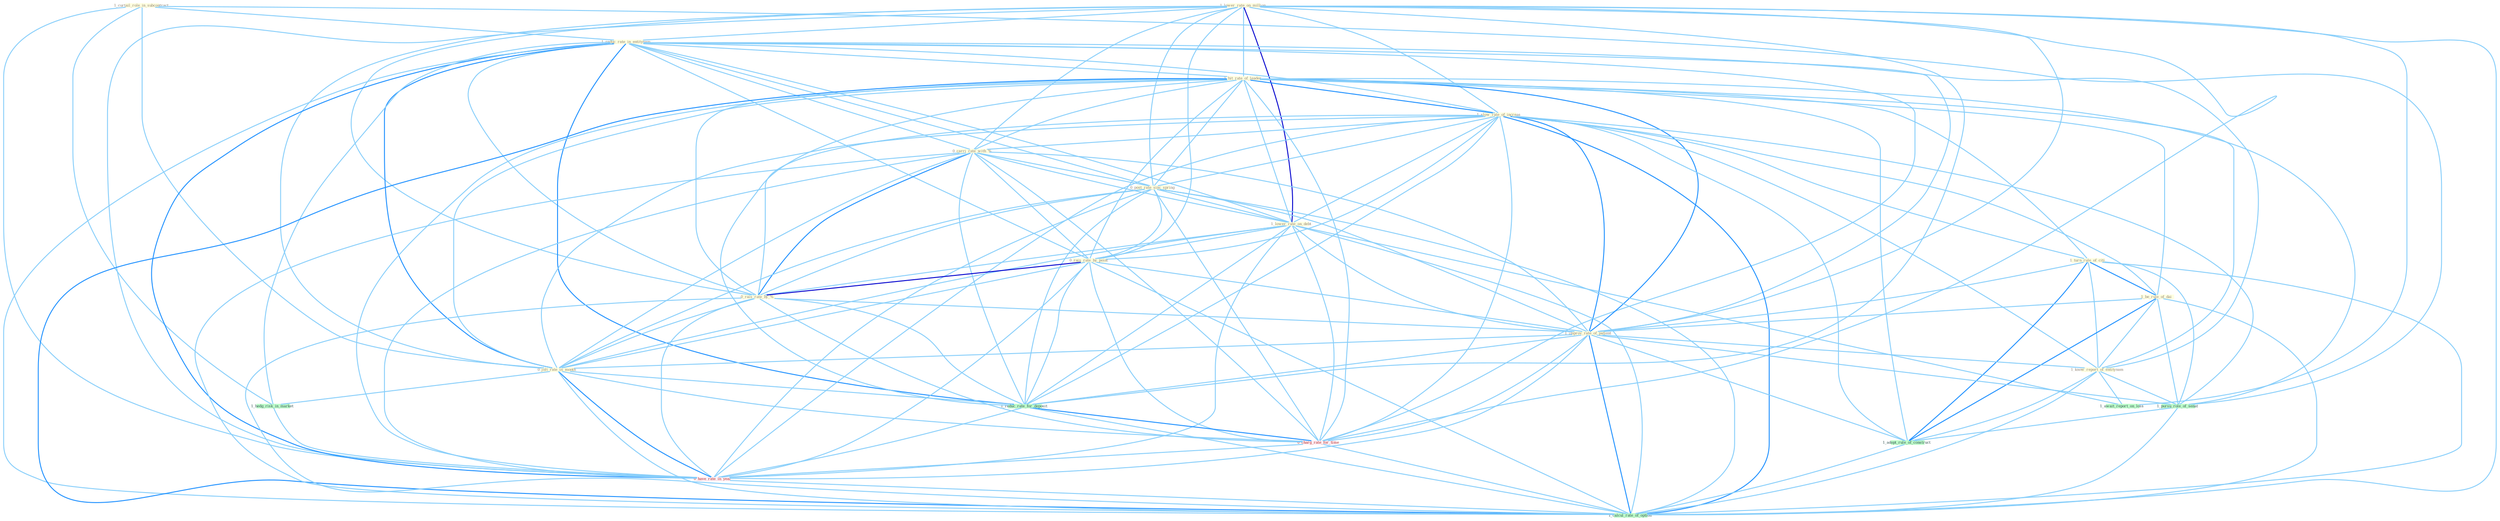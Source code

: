 Graph G{ 
    node
    [shape=polygon,style=filled,width=.5,height=.06,color="#BDFCC9",fixedsize=true,fontsize=4,
    fontcolor="#2f4f4f"];
    {node
    [color="#ffffe0", fontcolor="#8b7d6b"] "1_curtail_role_in_subcontract " "1_lower_rate_on_million " "1_reduc_rate_in_entitynam " "1_hit_rate_of_leader " "1_slow_rate_of_increas " "0_carri_rate_with_% " "0_post_rate_sinc_spring " "1_turn_rule_of_citi " "1_lower_rate_on_debt " "0_rais_rate_by_point " "1_be_rule_of_dai " "0_rais_rate_by_% " "1_improv_rate_of_patient " "1_know_report_of_entitynam " "0_jolt_rate_in_month "}
{node [color="#fff0f5", fontcolor="#b22222"] "0_charg_rate_for_time " "0_have_rate_in_year "}
edge [color="#B0E2FF"];

	"1_curtail_role_in_subcontract " -- "1_reduc_rate_in_entitynam " [w="1", color="#87cefa" ];
	"1_curtail_role_in_subcontract " -- "0_jolt_rate_in_month " [w="1", color="#87cefa" ];
	"1_curtail_role_in_subcontract " -- "1_pursu_role_of_senat " [w="1", color="#87cefa" ];
	"1_curtail_role_in_subcontract " -- "1_hedg_risk_in_market " [w="1", color="#87cefa" ];
	"1_curtail_role_in_subcontract " -- "0_have_rate_in_year " [w="1", color="#87cefa" ];
	"1_lower_rate_on_million " -- "1_reduc_rate_in_entitynam " [w="1", color="#87cefa" ];
	"1_lower_rate_on_million " -- "1_hit_rate_of_leader " [w="1", color="#87cefa" ];
	"1_lower_rate_on_million " -- "1_slow_rate_of_increas " [w="1", color="#87cefa" ];
	"1_lower_rate_on_million " -- "0_carri_rate_with_% " [w="1", color="#87cefa" ];
	"1_lower_rate_on_million " -- "0_post_rate_sinc_spring " [w="1", color="#87cefa" ];
	"1_lower_rate_on_million " -- "1_lower_rate_on_debt " [w="3", color="#0000cd" , len=0.6];
	"1_lower_rate_on_million " -- "0_rais_rate_by_point " [w="1", color="#87cefa" ];
	"1_lower_rate_on_million " -- "0_rais_rate_by_% " [w="1", color="#87cefa" ];
	"1_lower_rate_on_million " -- "1_improv_rate_of_patient " [w="1", color="#87cefa" ];
	"1_lower_rate_on_million " -- "0_jolt_rate_in_month " [w="1", color="#87cefa" ];
	"1_lower_rate_on_million " -- "1_await_report_on_loss " [w="1", color="#87cefa" ];
	"1_lower_rate_on_million " -- "1_reduc_rate_for_deposit " [w="1", color="#87cefa" ];
	"1_lower_rate_on_million " -- "0_charg_rate_for_time " [w="1", color="#87cefa" ];
	"1_lower_rate_on_million " -- "0_have_rate_in_year " [w="1", color="#87cefa" ];
	"1_lower_rate_on_million " -- "1_calcul_rate_of_option " [w="1", color="#87cefa" ];
	"1_reduc_rate_in_entitynam " -- "1_hit_rate_of_leader " [w="1", color="#87cefa" ];
	"1_reduc_rate_in_entitynam " -- "1_slow_rate_of_increas " [w="1", color="#87cefa" ];
	"1_reduc_rate_in_entitynam " -- "0_carri_rate_with_% " [w="1", color="#87cefa" ];
	"1_reduc_rate_in_entitynam " -- "0_post_rate_sinc_spring " [w="1", color="#87cefa" ];
	"1_reduc_rate_in_entitynam " -- "1_lower_rate_on_debt " [w="1", color="#87cefa" ];
	"1_reduc_rate_in_entitynam " -- "0_rais_rate_by_point " [w="1", color="#87cefa" ];
	"1_reduc_rate_in_entitynam " -- "0_rais_rate_by_% " [w="1", color="#87cefa" ];
	"1_reduc_rate_in_entitynam " -- "1_improv_rate_of_patient " [w="1", color="#87cefa" ];
	"1_reduc_rate_in_entitynam " -- "1_know_report_of_entitynam " [w="1", color="#87cefa" ];
	"1_reduc_rate_in_entitynam " -- "0_jolt_rate_in_month " [w="2", color="#1e90ff" , len=0.8];
	"1_reduc_rate_in_entitynam " -- "1_reduc_rate_for_deposit " [w="2", color="#1e90ff" , len=0.8];
	"1_reduc_rate_in_entitynam " -- "0_charg_rate_for_time " [w="1", color="#87cefa" ];
	"1_reduc_rate_in_entitynam " -- "1_hedg_risk_in_market " [w="1", color="#87cefa" ];
	"1_reduc_rate_in_entitynam " -- "0_have_rate_in_year " [w="2", color="#1e90ff" , len=0.8];
	"1_reduc_rate_in_entitynam " -- "1_calcul_rate_of_option " [w="1", color="#87cefa" ];
	"1_hit_rate_of_leader " -- "1_slow_rate_of_increas " [w="2", color="#1e90ff" , len=0.8];
	"1_hit_rate_of_leader " -- "0_carri_rate_with_% " [w="1", color="#87cefa" ];
	"1_hit_rate_of_leader " -- "0_post_rate_sinc_spring " [w="1", color="#87cefa" ];
	"1_hit_rate_of_leader " -- "1_turn_rule_of_citi " [w="1", color="#87cefa" ];
	"1_hit_rate_of_leader " -- "1_lower_rate_on_debt " [w="1", color="#87cefa" ];
	"1_hit_rate_of_leader " -- "0_rais_rate_by_point " [w="1", color="#87cefa" ];
	"1_hit_rate_of_leader " -- "1_be_rule_of_dai " [w="1", color="#87cefa" ];
	"1_hit_rate_of_leader " -- "0_rais_rate_by_% " [w="1", color="#87cefa" ];
	"1_hit_rate_of_leader " -- "1_improv_rate_of_patient " [w="2", color="#1e90ff" , len=0.8];
	"1_hit_rate_of_leader " -- "1_know_report_of_entitynam " [w="1", color="#87cefa" ];
	"1_hit_rate_of_leader " -- "0_jolt_rate_in_month " [w="1", color="#87cefa" ];
	"1_hit_rate_of_leader " -- "1_pursu_role_of_senat " [w="1", color="#87cefa" ];
	"1_hit_rate_of_leader " -- "1_reduc_rate_for_deposit " [w="1", color="#87cefa" ];
	"1_hit_rate_of_leader " -- "0_charg_rate_for_time " [w="1", color="#87cefa" ];
	"1_hit_rate_of_leader " -- "1_adopt_rule_of_construct " [w="1", color="#87cefa" ];
	"1_hit_rate_of_leader " -- "0_have_rate_in_year " [w="1", color="#87cefa" ];
	"1_hit_rate_of_leader " -- "1_calcul_rate_of_option " [w="2", color="#1e90ff" , len=0.8];
	"1_slow_rate_of_increas " -- "0_carri_rate_with_% " [w="1", color="#87cefa" ];
	"1_slow_rate_of_increas " -- "0_post_rate_sinc_spring " [w="1", color="#87cefa" ];
	"1_slow_rate_of_increas " -- "1_turn_rule_of_citi " [w="1", color="#87cefa" ];
	"1_slow_rate_of_increas " -- "1_lower_rate_on_debt " [w="1", color="#87cefa" ];
	"1_slow_rate_of_increas " -- "0_rais_rate_by_point " [w="1", color="#87cefa" ];
	"1_slow_rate_of_increas " -- "1_be_rule_of_dai " [w="1", color="#87cefa" ];
	"1_slow_rate_of_increas " -- "0_rais_rate_by_% " [w="1", color="#87cefa" ];
	"1_slow_rate_of_increas " -- "1_improv_rate_of_patient " [w="2", color="#1e90ff" , len=0.8];
	"1_slow_rate_of_increas " -- "1_know_report_of_entitynam " [w="1", color="#87cefa" ];
	"1_slow_rate_of_increas " -- "0_jolt_rate_in_month " [w="1", color="#87cefa" ];
	"1_slow_rate_of_increas " -- "1_pursu_role_of_senat " [w="1", color="#87cefa" ];
	"1_slow_rate_of_increas " -- "1_reduc_rate_for_deposit " [w="1", color="#87cefa" ];
	"1_slow_rate_of_increas " -- "0_charg_rate_for_time " [w="1", color="#87cefa" ];
	"1_slow_rate_of_increas " -- "1_adopt_rule_of_construct " [w="1", color="#87cefa" ];
	"1_slow_rate_of_increas " -- "0_have_rate_in_year " [w="1", color="#87cefa" ];
	"1_slow_rate_of_increas " -- "1_calcul_rate_of_option " [w="2", color="#1e90ff" , len=0.8];
	"0_carri_rate_with_% " -- "0_post_rate_sinc_spring " [w="1", color="#87cefa" ];
	"0_carri_rate_with_% " -- "1_lower_rate_on_debt " [w="1", color="#87cefa" ];
	"0_carri_rate_with_% " -- "0_rais_rate_by_point " [w="1", color="#87cefa" ];
	"0_carri_rate_with_% " -- "0_rais_rate_by_% " [w="2", color="#1e90ff" , len=0.8];
	"0_carri_rate_with_% " -- "1_improv_rate_of_patient " [w="1", color="#87cefa" ];
	"0_carri_rate_with_% " -- "0_jolt_rate_in_month " [w="1", color="#87cefa" ];
	"0_carri_rate_with_% " -- "1_reduc_rate_for_deposit " [w="1", color="#87cefa" ];
	"0_carri_rate_with_% " -- "0_charg_rate_for_time " [w="1", color="#87cefa" ];
	"0_carri_rate_with_% " -- "0_have_rate_in_year " [w="1", color="#87cefa" ];
	"0_carri_rate_with_% " -- "1_calcul_rate_of_option " [w="1", color="#87cefa" ];
	"0_post_rate_sinc_spring " -- "1_lower_rate_on_debt " [w="1", color="#87cefa" ];
	"0_post_rate_sinc_spring " -- "0_rais_rate_by_point " [w="1", color="#87cefa" ];
	"0_post_rate_sinc_spring " -- "0_rais_rate_by_% " [w="1", color="#87cefa" ];
	"0_post_rate_sinc_spring " -- "1_improv_rate_of_patient " [w="1", color="#87cefa" ];
	"0_post_rate_sinc_spring " -- "0_jolt_rate_in_month " [w="1", color="#87cefa" ];
	"0_post_rate_sinc_spring " -- "1_reduc_rate_for_deposit " [w="1", color="#87cefa" ];
	"0_post_rate_sinc_spring " -- "0_charg_rate_for_time " [w="1", color="#87cefa" ];
	"0_post_rate_sinc_spring " -- "0_have_rate_in_year " [w="1", color="#87cefa" ];
	"0_post_rate_sinc_spring " -- "1_calcul_rate_of_option " [w="1", color="#87cefa" ];
	"1_turn_rule_of_citi " -- "1_be_rule_of_dai " [w="2", color="#1e90ff" , len=0.8];
	"1_turn_rule_of_citi " -- "1_improv_rate_of_patient " [w="1", color="#87cefa" ];
	"1_turn_rule_of_citi " -- "1_know_report_of_entitynam " [w="1", color="#87cefa" ];
	"1_turn_rule_of_citi " -- "1_pursu_role_of_senat " [w="1", color="#87cefa" ];
	"1_turn_rule_of_citi " -- "1_adopt_rule_of_construct " [w="2", color="#1e90ff" , len=0.8];
	"1_turn_rule_of_citi " -- "1_calcul_rate_of_option " [w="1", color="#87cefa" ];
	"1_lower_rate_on_debt " -- "0_rais_rate_by_point " [w="1", color="#87cefa" ];
	"1_lower_rate_on_debt " -- "0_rais_rate_by_% " [w="1", color="#87cefa" ];
	"1_lower_rate_on_debt " -- "1_improv_rate_of_patient " [w="1", color="#87cefa" ];
	"1_lower_rate_on_debt " -- "0_jolt_rate_in_month " [w="1", color="#87cefa" ];
	"1_lower_rate_on_debt " -- "1_await_report_on_loss " [w="1", color="#87cefa" ];
	"1_lower_rate_on_debt " -- "1_reduc_rate_for_deposit " [w="1", color="#87cefa" ];
	"1_lower_rate_on_debt " -- "0_charg_rate_for_time " [w="1", color="#87cefa" ];
	"1_lower_rate_on_debt " -- "0_have_rate_in_year " [w="1", color="#87cefa" ];
	"1_lower_rate_on_debt " -- "1_calcul_rate_of_option " [w="1", color="#87cefa" ];
	"0_rais_rate_by_point " -- "0_rais_rate_by_% " [w="3", color="#0000cd" , len=0.6];
	"0_rais_rate_by_point " -- "1_improv_rate_of_patient " [w="1", color="#87cefa" ];
	"0_rais_rate_by_point " -- "0_jolt_rate_in_month " [w="1", color="#87cefa" ];
	"0_rais_rate_by_point " -- "1_reduc_rate_for_deposit " [w="1", color="#87cefa" ];
	"0_rais_rate_by_point " -- "0_charg_rate_for_time " [w="1", color="#87cefa" ];
	"0_rais_rate_by_point " -- "0_have_rate_in_year " [w="1", color="#87cefa" ];
	"0_rais_rate_by_point " -- "1_calcul_rate_of_option " [w="1", color="#87cefa" ];
	"1_be_rule_of_dai " -- "1_improv_rate_of_patient " [w="1", color="#87cefa" ];
	"1_be_rule_of_dai " -- "1_know_report_of_entitynam " [w="1", color="#87cefa" ];
	"1_be_rule_of_dai " -- "1_pursu_role_of_senat " [w="1", color="#87cefa" ];
	"1_be_rule_of_dai " -- "1_adopt_rule_of_construct " [w="2", color="#1e90ff" , len=0.8];
	"1_be_rule_of_dai " -- "1_calcul_rate_of_option " [w="1", color="#87cefa" ];
	"0_rais_rate_by_% " -- "1_improv_rate_of_patient " [w="1", color="#87cefa" ];
	"0_rais_rate_by_% " -- "0_jolt_rate_in_month " [w="1", color="#87cefa" ];
	"0_rais_rate_by_% " -- "1_reduc_rate_for_deposit " [w="1", color="#87cefa" ];
	"0_rais_rate_by_% " -- "0_charg_rate_for_time " [w="1", color="#87cefa" ];
	"0_rais_rate_by_% " -- "0_have_rate_in_year " [w="1", color="#87cefa" ];
	"0_rais_rate_by_% " -- "1_calcul_rate_of_option " [w="1", color="#87cefa" ];
	"1_improv_rate_of_patient " -- "1_know_report_of_entitynam " [w="1", color="#87cefa" ];
	"1_improv_rate_of_patient " -- "0_jolt_rate_in_month " [w="1", color="#87cefa" ];
	"1_improv_rate_of_patient " -- "1_pursu_role_of_senat " [w="1", color="#87cefa" ];
	"1_improv_rate_of_patient " -- "1_reduc_rate_for_deposit " [w="1", color="#87cefa" ];
	"1_improv_rate_of_patient " -- "0_charg_rate_for_time " [w="1", color="#87cefa" ];
	"1_improv_rate_of_patient " -- "1_adopt_rule_of_construct " [w="1", color="#87cefa" ];
	"1_improv_rate_of_patient " -- "0_have_rate_in_year " [w="1", color="#87cefa" ];
	"1_improv_rate_of_patient " -- "1_calcul_rate_of_option " [w="2", color="#1e90ff" , len=0.8];
	"1_know_report_of_entitynam " -- "1_pursu_role_of_senat " [w="1", color="#87cefa" ];
	"1_know_report_of_entitynam " -- "1_await_report_on_loss " [w="1", color="#87cefa" ];
	"1_know_report_of_entitynam " -- "1_adopt_rule_of_construct " [w="1", color="#87cefa" ];
	"1_know_report_of_entitynam " -- "1_calcul_rate_of_option " [w="1", color="#87cefa" ];
	"0_jolt_rate_in_month " -- "1_reduc_rate_for_deposit " [w="1", color="#87cefa" ];
	"0_jolt_rate_in_month " -- "0_charg_rate_for_time " [w="1", color="#87cefa" ];
	"0_jolt_rate_in_month " -- "1_hedg_risk_in_market " [w="1", color="#87cefa" ];
	"0_jolt_rate_in_month " -- "0_have_rate_in_year " [w="2", color="#1e90ff" , len=0.8];
	"0_jolt_rate_in_month " -- "1_calcul_rate_of_option " [w="1", color="#87cefa" ];
	"1_pursu_role_of_senat " -- "1_adopt_rule_of_construct " [w="1", color="#87cefa" ];
	"1_pursu_role_of_senat " -- "1_calcul_rate_of_option " [w="1", color="#87cefa" ];
	"1_reduc_rate_for_deposit " -- "0_charg_rate_for_time " [w="2", color="#1e90ff" , len=0.8];
	"1_reduc_rate_for_deposit " -- "0_have_rate_in_year " [w="1", color="#87cefa" ];
	"1_reduc_rate_for_deposit " -- "1_calcul_rate_of_option " [w="1", color="#87cefa" ];
	"0_charg_rate_for_time " -- "0_have_rate_in_year " [w="1", color="#87cefa" ];
	"0_charg_rate_for_time " -- "1_calcul_rate_of_option " [w="1", color="#87cefa" ];
	"1_adopt_rule_of_construct " -- "1_calcul_rate_of_option " [w="1", color="#87cefa" ];
	"1_hedg_risk_in_market " -- "0_have_rate_in_year " [w="1", color="#87cefa" ];
	"0_have_rate_in_year " -- "1_calcul_rate_of_option " [w="1", color="#87cefa" ];
}